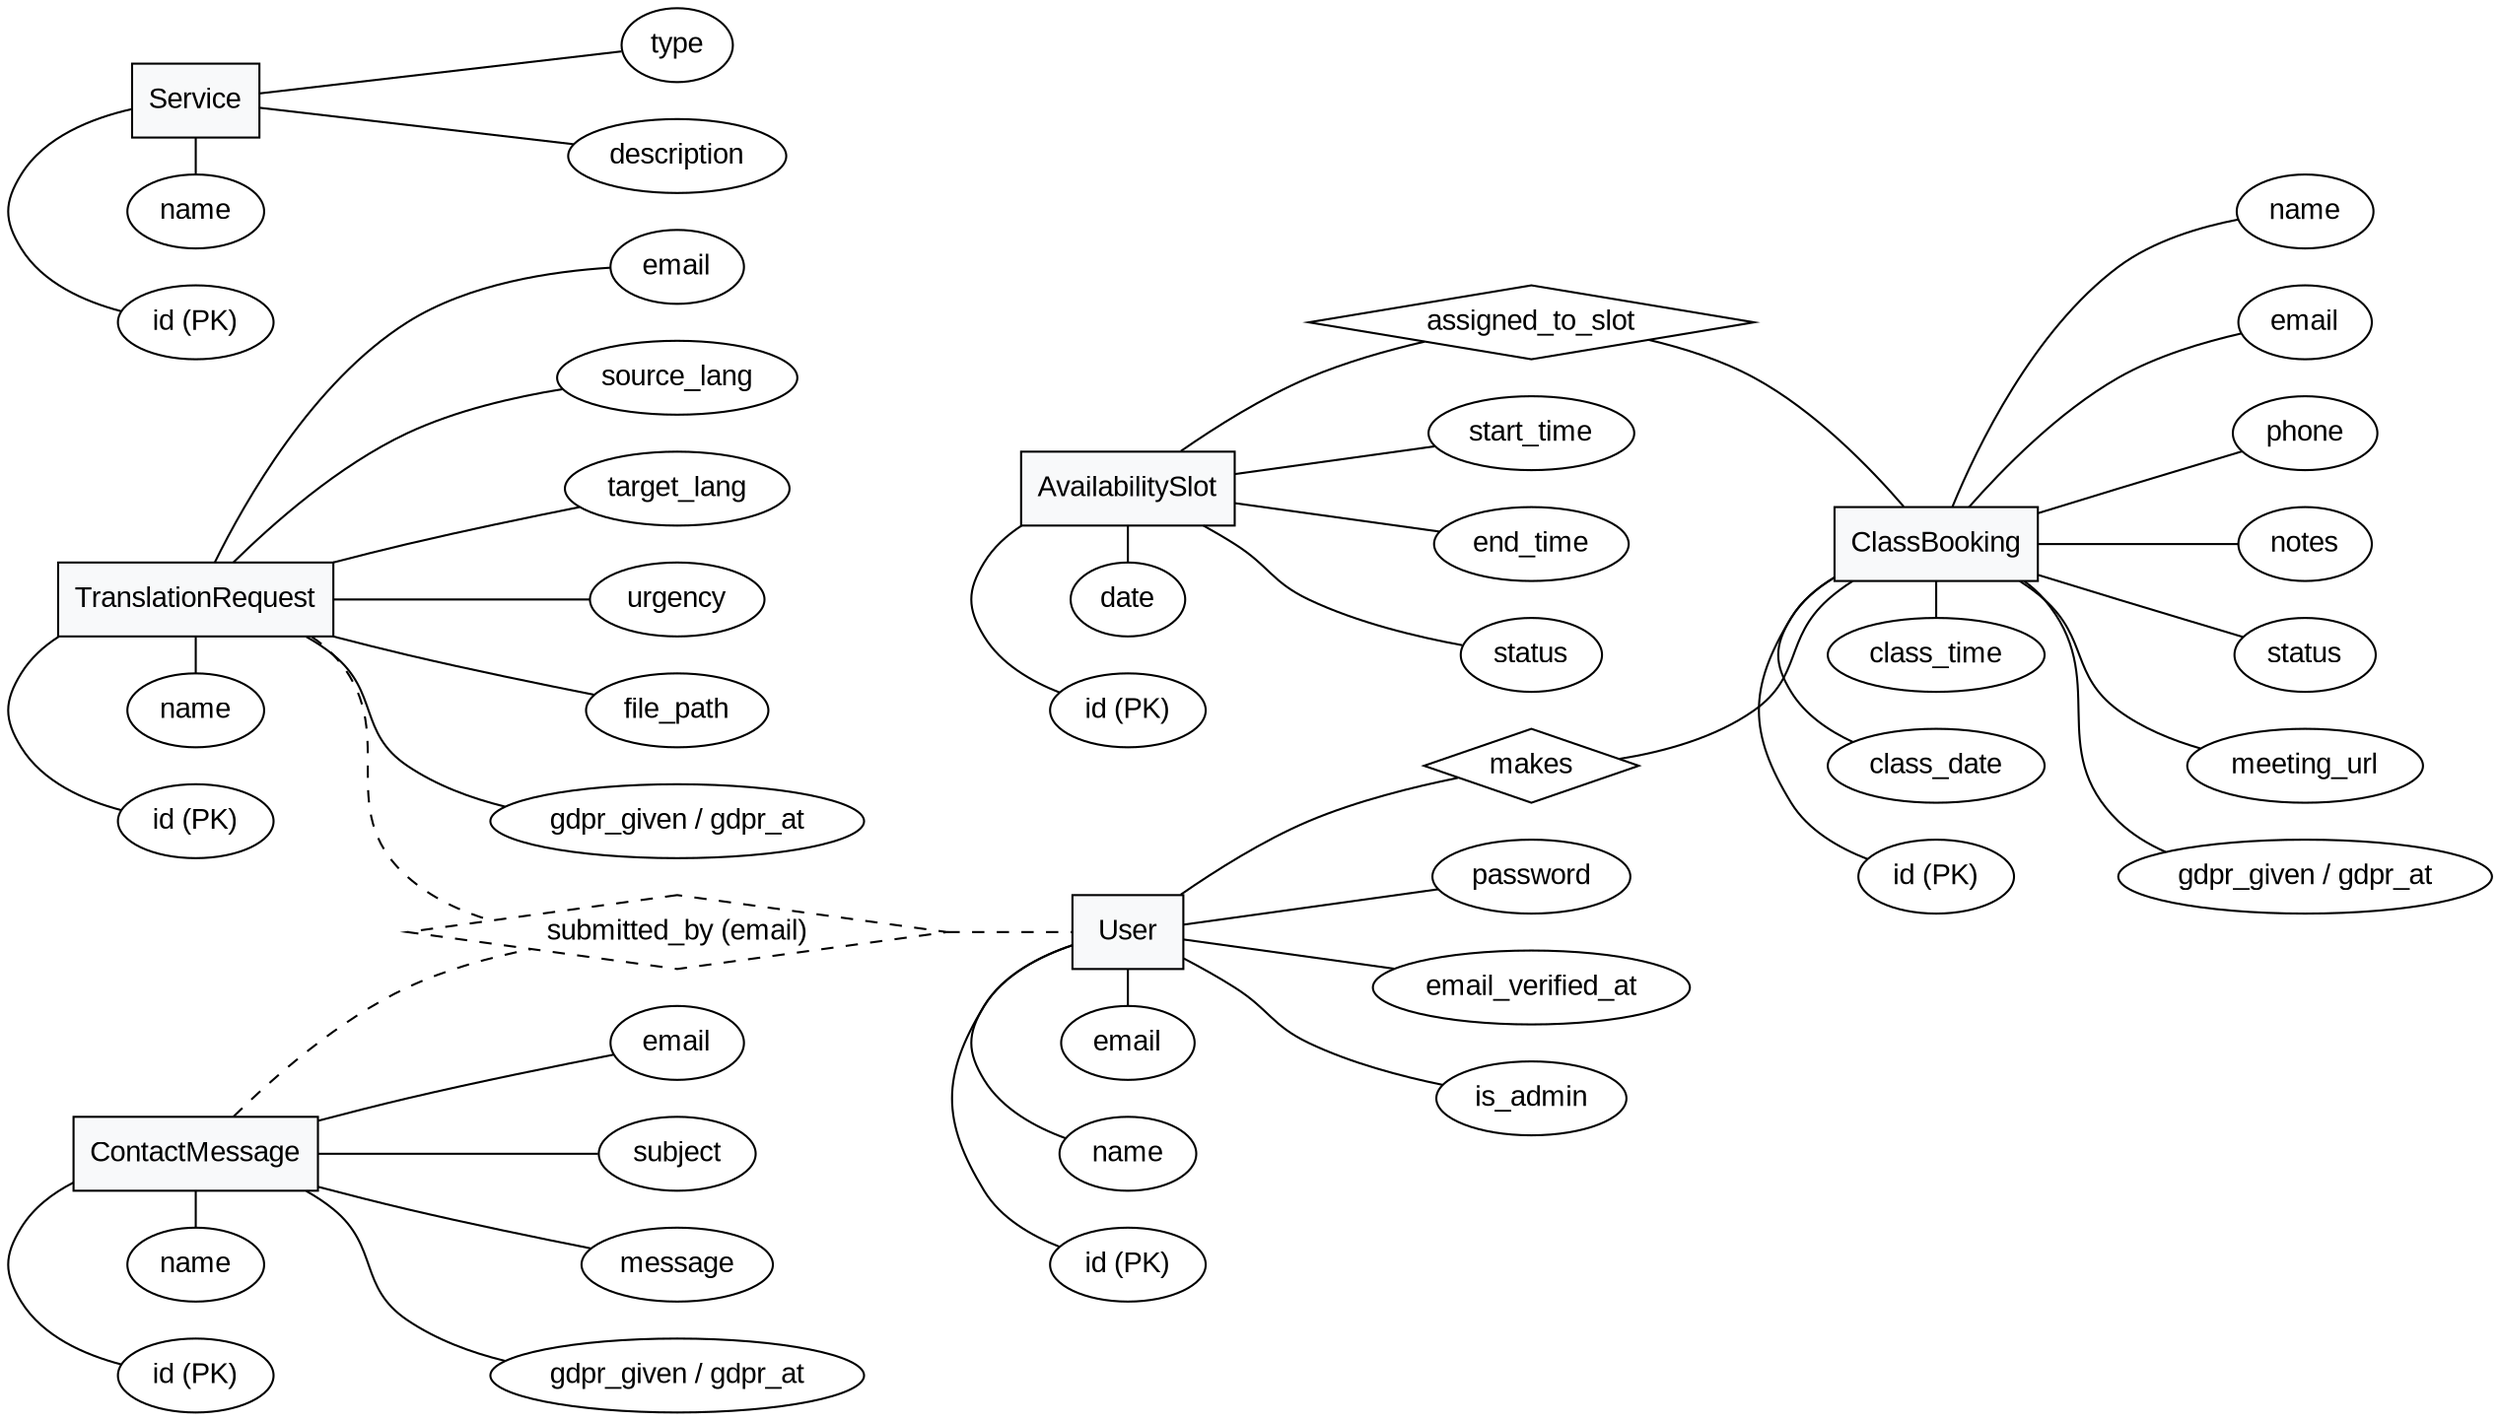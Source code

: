 // Diagrama ER simplificado: entidades (cuadrados), relaciones (rombos), atributos (óvalos)
digraph ER {
  graph [splines=true rankdir=LR];
  node [fontname="Arial"];

  // Entidades (rectángulos)
  User [shape=box, style=filled, fillcolor="#f8f9fa", label="User"];
  ClassBooking [shape=box, style=filled, fillcolor="#f8f9fa", label="ClassBooking"];
  AvailabilitySlot [shape=box, style=filled, fillcolor="#f8f9fa", label="AvailabilitySlot"];
  TranslationRequest [shape=box, style=filled, fillcolor="#f8f9fa", label="TranslationRequest"];
  ContactMessage [shape=box, style=filled, fillcolor="#f8f9fa", label="ContactMessage"];
  Service [shape=box, style=filled, fillcolor="#f8f9fa", label="Service"];

  // Relaciones (rombos)
  Makes [shape=diamond, label="makes"];
  AssignedToSlot [shape=diamond, label="assigned_to_slot"];
  SubmittedBy_Email [shape=diamond, label="submitted_by (email)", style=dashed];

  // Atributos (óvalos) - User
  uid [shape=oval, label="id (PK)"];
  uname [shape=oval, label="name"];
  uemail [shape=oval, label="email"];
  upassword [shape=oval, label="password"];
  uverified [shape=oval, label="email_verified_at"];
  uisadmin [shape=oval, label="is_admin"];

  // Atributos - ClassBooking
  cb_id [shape=oval, label="id (PK)"];
  cb_date [shape=oval, label="class_date"];
  cb_time [shape=oval, label="class_time"];
  cb_name [shape=oval, label="name"];
  cb_email [shape=oval, label="email"];
  cb_phone [shape=oval, label="phone"];
  cb_notes [shape=oval, label="notes"];
  cb_status [shape=oval, label="status"];
  cb_meeting [shape=oval, label="meeting_url"];
  cb_gdpr [shape=oval, label="gdpr_given / gdpr_at"];

  // Atributos - AvailabilitySlot
  slot_id [shape=oval, label="id (PK)"];
  slot_date [shape=oval, label="date"];
  slot_start [shape=oval, label="start_time"];
  slot_end [shape=oval, label="end_time"];
  slot_status [shape=oval, label="status"];

  // Atributos - TranslationRequest
  tr_id [shape=oval, label="id (PK)"];
  tr_name [shape=oval, label="name"];
  tr_email [shape=oval, label="email"];
  tr_source [shape=oval, label="source_lang"];
  tr_target [shape=oval, label="target_lang"];
  tr_urgency [shape=oval, label="urgency"];
  tr_file [shape=oval, label="file_path"];
  tr_gdpr [shape=oval, label="gdpr_given / gdpr_at"];

  // Atributos - ContactMessage
  cm_id [shape=oval, label="id (PK)"];
  cm_name [shape=oval, label="name"];
  cm_email [shape=oval, label="email"];
  cm_subject [shape=oval, label="subject"];
  cm_message [shape=oval, label="message"];
  cm_gdpr [shape=oval, label="gdpr_given / gdpr_at"];

  // Atributos - Service (placeholder)
  s_id [shape=oval, label="id (PK)"];
  s_name [shape=oval, label="name"];
  s_type [shape=oval, label="type"];
  s_desc [shape=oval, label="description"];

  // Conectar atributos a entidades (sin flechas)
  User -> uid [arrowhead=none];
  User -> uname [arrowhead=none];
  User -> uemail [arrowhead=none];
  User -> upassword [arrowhead=none];
  User -> uverified [arrowhead=none];
  User -> uisadmin [arrowhead=none];

  ClassBooking -> cb_id [arrowhead=none];
  ClassBooking -> cb_date [arrowhead=none];
  ClassBooking -> cb_time [arrowhead=none];
  ClassBooking -> cb_name [arrowhead=none];
  ClassBooking -> cb_email [arrowhead=none];
  ClassBooking -> cb_phone [arrowhead=none];
  ClassBooking -> cb_notes [arrowhead=none];
  ClassBooking -> cb_status [arrowhead=none];
  ClassBooking -> cb_meeting [arrowhead=none];
  ClassBooking -> cb_gdpr [arrowhead=none];

  AvailabilitySlot -> slot_id [arrowhead=none];
  AvailabilitySlot -> slot_date [arrowhead=none];
  AvailabilitySlot -> slot_start [arrowhead=none];
  AvailabilitySlot -> slot_end [arrowhead=none];
  AvailabilitySlot -> slot_status [arrowhead=none];

  TranslationRequest -> tr_id [arrowhead=none];
  TranslationRequest -> tr_name [arrowhead=none];
  TranslationRequest -> tr_email [arrowhead=none];
  TranslationRequest -> tr_source [arrowhead=none];
  TranslationRequest -> tr_target [arrowhead=none];
  TranslationRequest -> tr_urgency [arrowhead=none];
  TranslationRequest -> tr_file [arrowhead=none];
  TranslationRequest -> tr_gdpr [arrowhead=none];

  ContactMessage -> cm_id [arrowhead=none];
  ContactMessage -> cm_name [arrowhead=none];
  ContactMessage -> cm_email [arrowhead=none];
  ContactMessage -> cm_subject [arrowhead=none];
  ContactMessage -> cm_message [arrowhead=none];
  ContactMessage -> cm_gdpr [arrowhead=none];

  Service -> s_id [arrowhead=none];
  Service -> s_name [arrowhead=none];
  Service -> s_type [arrowhead=none];
  Service -> s_desc [arrowhead=none];

  // Relaciones entre entidades
  // User (1) --- (M) ClassBooking via rombo 'Makes'
  User -> Makes [arrowhead=none];
  Makes -> ClassBooking [arrowhead=none];

  // AvailabilitySlot (1) --- (M) ClassBooking via rombo 'AssignedToSlot'
  AvailabilitySlot -> AssignedToSlot [arrowhead=none];
  AssignedToSlot -> ClassBooking [arrowhead=none];

  // Relación implícita por email (dashed): TranslationRequest / ContactMessage submitted_by email -> User
  TranslationRequest -> SubmittedBy_Email [arrowhead=none, style=dashed];
  SubmittedBy_Email -> User [arrowhead=none, style=dashed];

  ContactMessage -> SubmittedBy_Email [arrowhead=none, style=dashed];
  // Service no tiene relaciones persistentes (placeholder)

  // Estética: agrupar atributos cerca de las entidades
  { rank = same; User uid uname uemail }
  { rank = same; ClassBooking cb_id cb_date cb_time }
  { rank = same; AvailabilitySlot slot_id slot_date }
  { rank = same; TranslationRequest tr_id tr_name }
  { rank = same; ContactMessage cm_id cm_name }
  { rank = same; Service s_id s_name }
}
